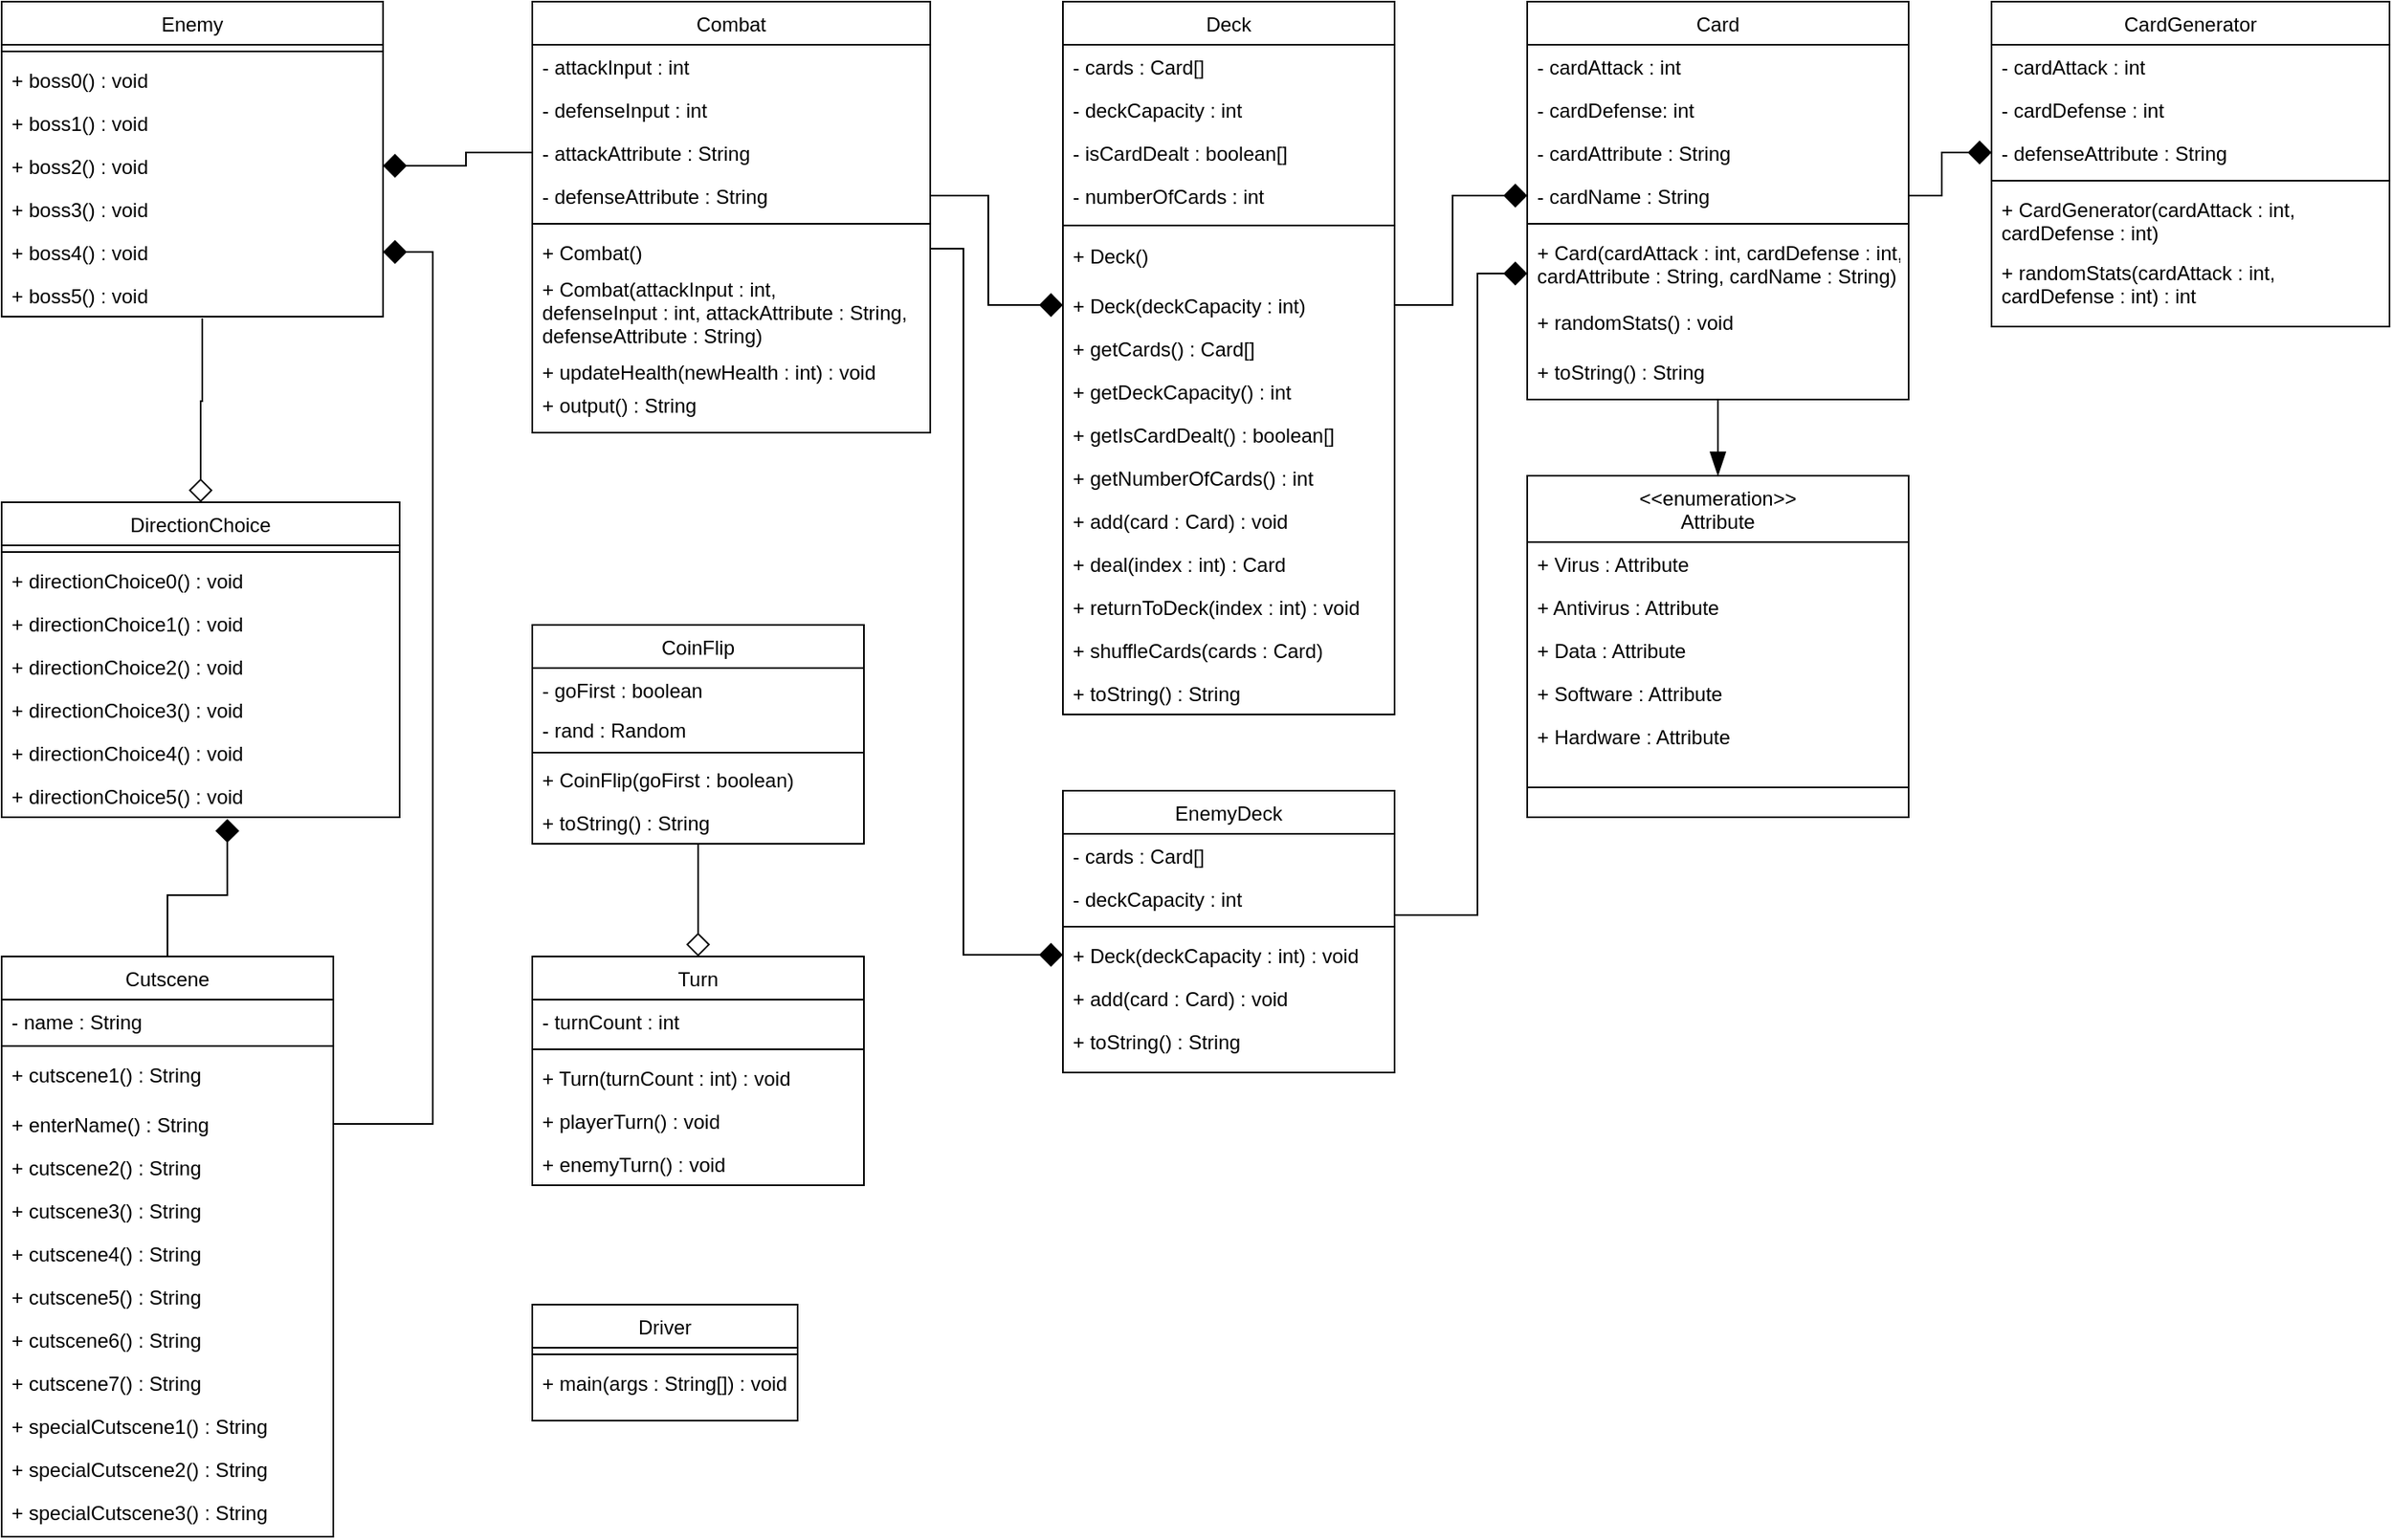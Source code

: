 <mxfile version="16.6.4" type="google"><diagram id="F8UJlXLFIwPKS6X7-KHF" name="Page-1"><mxGraphModel dx="1662" dy="800" grid="1" gridSize="10" guides="1" tooltips="1" connect="1" arrows="1" fold="1" page="1" pageScale="1" pageWidth="850" pageHeight="1100" math="0" shadow="0"><root><mxCell id="0"/><mxCell id="1" parent="0"/><mxCell id="7WIWiTCxfRgNi-F1EiHP-1" value="Driver" style="swimlane;fontStyle=0;align=center;verticalAlign=top;childLayout=stackLayout;horizontal=1;startSize=26;horizontalStack=0;resizeParent=1;resizeLast=0;collapsible=1;marginBottom=0;rounded=0;shadow=0;strokeWidth=1;" parent="1" vertex="1"><mxGeometry x="380" y="830" width="160" height="70" as="geometry"><mxRectangle x="230" y="140" width="160" height="26" as="alternateBounds"/></mxGeometry></mxCell><mxCell id="7WIWiTCxfRgNi-F1EiHP-2" value="" style="line;html=1;strokeWidth=1;align=left;verticalAlign=middle;spacingTop=-1;spacingLeft=3;spacingRight=3;rotatable=0;labelPosition=right;points=[];portConstraint=eastwest;" parent="7WIWiTCxfRgNi-F1EiHP-1" vertex="1"><mxGeometry y="26" width="160" height="8" as="geometry"/></mxCell><mxCell id="7WIWiTCxfRgNi-F1EiHP-3" value="+ main(args : String[]) : void" style="text;align=left;verticalAlign=top;spacingLeft=4;spacingRight=4;overflow=hidden;rotatable=0;points=[[0,0.5],[1,0.5]];portConstraint=eastwest;" parent="7WIWiTCxfRgNi-F1EiHP-1" vertex="1"><mxGeometry y="34" width="160" height="26" as="geometry"/></mxCell><mxCell id="7WIWiTCxfRgNi-F1EiHP-4" value="Card" style="swimlane;fontStyle=0;align=center;verticalAlign=top;childLayout=stackLayout;horizontal=1;startSize=26;horizontalStack=0;resizeParent=1;resizeLast=0;collapsible=1;marginBottom=0;rounded=0;shadow=0;strokeWidth=1;" parent="1" vertex="1"><mxGeometry x="980" y="44" width="230" height="240" as="geometry"><mxRectangle x="130" y="380" width="160" height="26" as="alternateBounds"/></mxGeometry></mxCell><mxCell id="7WIWiTCxfRgNi-F1EiHP-5" value="- cardAttack : int" style="text;align=left;verticalAlign=top;spacingLeft=4;spacingRight=4;overflow=hidden;rotatable=0;points=[[0,0.5],[1,0.5]];portConstraint=eastwest;" parent="7WIWiTCxfRgNi-F1EiHP-4" vertex="1"><mxGeometry y="26" width="230" height="26" as="geometry"/></mxCell><mxCell id="7WIWiTCxfRgNi-F1EiHP-6" value="- cardDefense: int" style="text;align=left;verticalAlign=top;spacingLeft=4;spacingRight=4;overflow=hidden;rotatable=0;points=[[0,0.5],[1,0.5]];portConstraint=eastwest;" parent="7WIWiTCxfRgNi-F1EiHP-4" vertex="1"><mxGeometry y="52" width="230" height="26" as="geometry"/></mxCell><mxCell id="7WIWiTCxfRgNi-F1EiHP-7" value="- cardAttribute : String" style="text;align=left;verticalAlign=top;spacingLeft=4;spacingRight=4;overflow=hidden;rotatable=0;points=[[0,0.5],[1,0.5]];portConstraint=eastwest;rounded=0;shadow=0;html=0;" parent="7WIWiTCxfRgNi-F1EiHP-4" vertex="1"><mxGeometry y="78" width="230" height="26" as="geometry"/></mxCell><mxCell id="7WIWiTCxfRgNi-F1EiHP-8" value="- cardName : String" style="text;align=left;verticalAlign=top;spacingLeft=4;spacingRight=4;overflow=hidden;rotatable=0;points=[[0,0.5],[1,0.5]];portConstraint=eastwest;rounded=0;shadow=0;html=0;" parent="7WIWiTCxfRgNi-F1EiHP-4" vertex="1"><mxGeometry y="104" width="230" height="26" as="geometry"/></mxCell><mxCell id="7WIWiTCxfRgNi-F1EiHP-9" value="" style="line;html=1;strokeWidth=1;align=left;verticalAlign=middle;spacingTop=-1;spacingLeft=3;spacingRight=3;rotatable=0;labelPosition=right;points=[];portConstraint=eastwest;" parent="7WIWiTCxfRgNi-F1EiHP-4" vertex="1"><mxGeometry y="130" width="230" height="8" as="geometry"/></mxCell><mxCell id="7WIWiTCxfRgNi-F1EiHP-11" value="+ Card(cardAttack : int, cardDefense : int, &#10;cardAttribute : String, cardName : String)" style="text;align=left;verticalAlign=top;spacingLeft=4;spacingRight=4;overflow=hidden;rotatable=0;points=[[0,0.5],[1,0.5]];portConstraint=eastwest;" parent="7WIWiTCxfRgNi-F1EiHP-4" vertex="1"><mxGeometry y="138" width="230" height="42" as="geometry"/></mxCell><mxCell id="qcRU8lXFKqPk9nXtEOuF-16" value="+ randomStats() : void" style="text;align=left;verticalAlign=top;spacingLeft=4;spacingRight=4;overflow=hidden;rotatable=0;points=[[0,0.5],[1,0.5]];portConstraint=eastwest;" vertex="1" parent="7WIWiTCxfRgNi-F1EiHP-4"><mxGeometry y="180" width="230" height="30" as="geometry"/></mxCell><mxCell id="qcRU8lXFKqPk9nXtEOuF-17" value="+ toString() : String" style="text;align=left;verticalAlign=top;spacingLeft=4;spacingRight=4;overflow=hidden;rotatable=0;points=[[0,0.5],[1,0.5]];portConstraint=eastwest;" vertex="1" parent="7WIWiTCxfRgNi-F1EiHP-4"><mxGeometry y="210" width="230" height="30" as="geometry"/></mxCell><mxCell id="7WIWiTCxfRgNi-F1EiHP-12" style="edgeStyle=orthogonalEdgeStyle;rounded=0;orthogonalLoop=1;jettySize=auto;html=1;exitX=0.5;exitY=0;exitDx=0;exitDy=0;startArrow=blockThin;startFill=1;endArrow=none;endFill=0;startSize=12;endSize=12;strokeWidth=1;" parent="1" source="7WIWiTCxfRgNi-F1EiHP-13" target="7WIWiTCxfRgNi-F1EiHP-4" edge="1"><mxGeometry relative="1" as="geometry"/></mxCell><mxCell id="7WIWiTCxfRgNi-F1EiHP-13" value="&lt;&lt;enumeration&gt;&gt;&#10;Attribute" style="swimlane;fontStyle=0;align=center;verticalAlign=top;childLayout=stackLayout;horizontal=1;startSize=40;horizontalStack=0;resizeParent=1;resizeLast=0;collapsible=1;marginBottom=0;rounded=0;shadow=0;strokeWidth=1;" parent="1" vertex="1"><mxGeometry x="980" y="330" width="230" height="206" as="geometry"><mxRectangle x="550" y="140" width="160" height="26" as="alternateBounds"/></mxGeometry></mxCell><mxCell id="7WIWiTCxfRgNi-F1EiHP-14" value="+ Virus : Attribute" style="text;align=left;verticalAlign=top;spacingLeft=4;spacingRight=4;overflow=hidden;rotatable=0;points=[[0,0.5],[1,0.5]];portConstraint=eastwest;" parent="7WIWiTCxfRgNi-F1EiHP-13" vertex="1"><mxGeometry y="40" width="230" height="26" as="geometry"/></mxCell><mxCell id="7WIWiTCxfRgNi-F1EiHP-15" value="+ Antivirus : Attribute" style="text;align=left;verticalAlign=top;spacingLeft=4;spacingRight=4;overflow=hidden;rotatable=0;points=[[0,0.5],[1,0.5]];portConstraint=eastwest;" parent="7WIWiTCxfRgNi-F1EiHP-13" vertex="1"><mxGeometry y="66" width="230" height="26" as="geometry"/></mxCell><mxCell id="7WIWiTCxfRgNi-F1EiHP-16" value="+ Data : Attribute" style="text;align=left;verticalAlign=top;spacingLeft=4;spacingRight=4;overflow=hidden;rotatable=0;points=[[0,0.5],[1,0.5]];portConstraint=eastwest;" parent="7WIWiTCxfRgNi-F1EiHP-13" vertex="1"><mxGeometry y="92" width="230" height="26" as="geometry"/></mxCell><mxCell id="7WIWiTCxfRgNi-F1EiHP-17" value="+ Software : Attribute" style="text;align=left;verticalAlign=top;spacingLeft=4;spacingRight=4;overflow=hidden;rotatable=0;points=[[0,0.5],[1,0.5]];portConstraint=eastwest;" parent="7WIWiTCxfRgNi-F1EiHP-13" vertex="1"><mxGeometry y="118" width="230" height="26" as="geometry"/></mxCell><mxCell id="7WIWiTCxfRgNi-F1EiHP-18" value="+ Hardware : Attribute" style="text;align=left;verticalAlign=top;spacingLeft=4;spacingRight=4;overflow=hidden;rotatable=0;points=[[0,0.5],[1,0.5]];portConstraint=eastwest;" parent="7WIWiTCxfRgNi-F1EiHP-13" vertex="1"><mxGeometry y="144" width="230" height="26" as="geometry"/></mxCell><mxCell id="7WIWiTCxfRgNi-F1EiHP-19" value="" style="line;html=1;strokeWidth=1;align=left;verticalAlign=middle;spacingTop=-1;spacingLeft=3;spacingRight=3;rotatable=0;labelPosition=right;points=[];portConstraint=eastwest;" parent="7WIWiTCxfRgNi-F1EiHP-13" vertex="1"><mxGeometry y="170" width="230" height="36" as="geometry"/></mxCell><mxCell id="7WIWiTCxfRgNi-F1EiHP-20" value="Deck" style="swimlane;fontStyle=0;align=center;verticalAlign=top;childLayout=stackLayout;horizontal=1;startSize=26;horizontalStack=0;resizeParent=1;resizeLast=0;collapsible=1;marginBottom=0;rounded=0;shadow=0;strokeWidth=1;" parent="1" vertex="1"><mxGeometry x="700" y="44" width="200" height="430" as="geometry"><mxRectangle x="130" y="380" width="160" height="26" as="alternateBounds"/></mxGeometry></mxCell><mxCell id="7WIWiTCxfRgNi-F1EiHP-21" value="- cards : Card[]" style="text;align=left;verticalAlign=top;spacingLeft=4;spacingRight=4;overflow=hidden;rotatable=0;points=[[0,0.5],[1,0.5]];portConstraint=eastwest;" parent="7WIWiTCxfRgNi-F1EiHP-20" vertex="1"><mxGeometry y="26" width="200" height="26" as="geometry"/></mxCell><mxCell id="7WIWiTCxfRgNi-F1EiHP-22" value="- deckCapacity : int" style="text;align=left;verticalAlign=top;spacingLeft=4;spacingRight=4;overflow=hidden;rotatable=0;points=[[0,0.5],[1,0.5]];portConstraint=eastwest;" parent="7WIWiTCxfRgNi-F1EiHP-20" vertex="1"><mxGeometry y="52" width="200" height="26" as="geometry"/></mxCell><mxCell id="7WIWiTCxfRgNi-F1EiHP-23" value="- isCardDealt : boolean[]" style="text;align=left;verticalAlign=top;spacingLeft=4;spacingRight=4;overflow=hidden;rotatable=0;points=[[0,0.5],[1,0.5]];portConstraint=eastwest;rounded=0;shadow=0;html=0;" parent="7WIWiTCxfRgNi-F1EiHP-20" vertex="1"><mxGeometry y="78" width="200" height="26" as="geometry"/></mxCell><mxCell id="qcRU8lXFKqPk9nXtEOuF-8" value="- numberOfCards : int" style="text;align=left;verticalAlign=top;spacingLeft=4;spacingRight=4;overflow=hidden;rotatable=0;points=[[0,0.5],[1,0.5]];portConstraint=eastwest;rounded=0;shadow=0;html=0;" vertex="1" parent="7WIWiTCxfRgNi-F1EiHP-20"><mxGeometry y="104" width="200" height="26" as="geometry"/></mxCell><mxCell id="7WIWiTCxfRgNi-F1EiHP-24" value="" style="line;html=1;strokeWidth=1;align=left;verticalAlign=middle;spacingTop=-1;spacingLeft=3;spacingRight=3;rotatable=0;labelPosition=right;points=[];portConstraint=eastwest;" parent="7WIWiTCxfRgNi-F1EiHP-20" vertex="1"><mxGeometry y="130" width="200" height="10" as="geometry"/></mxCell><mxCell id="7WIWiTCxfRgNi-F1EiHP-25" value="+ Deck()" style="text;align=left;verticalAlign=top;spacingLeft=4;spacingRight=4;overflow=hidden;rotatable=0;points=[[0,0.5],[1,0.5]];portConstraint=eastwest;fontStyle=0" parent="7WIWiTCxfRgNi-F1EiHP-20" vertex="1"><mxGeometry y="140" width="200" height="30" as="geometry"/></mxCell><mxCell id="7WIWiTCxfRgNi-F1EiHP-26" value="+ Deck(deckCapacity : int)" style="text;align=left;verticalAlign=top;spacingLeft=4;spacingRight=4;overflow=hidden;rotatable=0;points=[[0,0.5],[1,0.5]];portConstraint=eastwest;fontStyle=0" parent="7WIWiTCxfRgNi-F1EiHP-20" vertex="1"><mxGeometry y="170" width="200" height="26" as="geometry"/></mxCell><mxCell id="7WIWiTCxfRgNi-F1EiHP-27" value="+ getCards() : Card[]" style="text;align=left;verticalAlign=top;spacingLeft=4;spacingRight=4;overflow=hidden;rotatable=0;points=[[0,0.5],[1,0.5]];portConstraint=eastwest;fontStyle=0" parent="7WIWiTCxfRgNi-F1EiHP-20" vertex="1"><mxGeometry y="196" width="200" height="26" as="geometry"/></mxCell><mxCell id="7WIWiTCxfRgNi-F1EiHP-28" value="+ getDeckCapacity() : int" style="text;align=left;verticalAlign=top;spacingLeft=4;spacingRight=4;overflow=hidden;rotatable=0;points=[[0,0.5],[1,0.5]];portConstraint=eastwest;fontStyle=0" parent="7WIWiTCxfRgNi-F1EiHP-20" vertex="1"><mxGeometry y="222" width="200" height="26" as="geometry"/></mxCell><mxCell id="7WIWiTCxfRgNi-F1EiHP-29" value="+ getIsCardDealt() : boolean[]" style="text;align=left;verticalAlign=top;spacingLeft=4;spacingRight=4;overflow=hidden;rotatable=0;points=[[0,0.5],[1,0.5]];portConstraint=eastwest;fontStyle=0" parent="7WIWiTCxfRgNi-F1EiHP-20" vertex="1"><mxGeometry y="248" width="200" height="26" as="geometry"/></mxCell><mxCell id="7WIWiTCxfRgNi-F1EiHP-30" value="+ getNumberOfCards() : int" style="text;align=left;verticalAlign=top;spacingLeft=4;spacingRight=4;overflow=hidden;rotatable=0;points=[[0,0.5],[1,0.5]];portConstraint=eastwest;" parent="7WIWiTCxfRgNi-F1EiHP-20" vertex="1"><mxGeometry y="274" width="200" height="26" as="geometry"/></mxCell><mxCell id="qcRU8lXFKqPk9nXtEOuF-10" value="+ add(card : Card) : void" style="text;align=left;verticalAlign=top;spacingLeft=4;spacingRight=4;overflow=hidden;rotatable=0;points=[[0,0.5],[1,0.5]];portConstraint=eastwest;" vertex="1" parent="7WIWiTCxfRgNi-F1EiHP-20"><mxGeometry y="300" width="200" height="26" as="geometry"/></mxCell><mxCell id="qcRU8lXFKqPk9nXtEOuF-11" value="+ deal(index : int) : Card" style="text;align=left;verticalAlign=top;spacingLeft=4;spacingRight=4;overflow=hidden;rotatable=0;points=[[0,0.5],[1,0.5]];portConstraint=eastwest;" vertex="1" parent="7WIWiTCxfRgNi-F1EiHP-20"><mxGeometry y="326" width="200" height="26" as="geometry"/></mxCell><mxCell id="qcRU8lXFKqPk9nXtEOuF-12" value="+ returnToDeck(index : int) : void" style="text;align=left;verticalAlign=top;spacingLeft=4;spacingRight=4;overflow=hidden;rotatable=0;points=[[0,0.5],[1,0.5]];portConstraint=eastwest;" vertex="1" parent="7WIWiTCxfRgNi-F1EiHP-20"><mxGeometry y="352" width="200" height="26" as="geometry"/></mxCell><mxCell id="qcRU8lXFKqPk9nXtEOuF-13" value="+ shuffleCards(cards : Card)" style="text;align=left;verticalAlign=top;spacingLeft=4;spacingRight=4;overflow=hidden;rotatable=0;points=[[0,0.5],[1,0.5]];portConstraint=eastwest;" vertex="1" parent="7WIWiTCxfRgNi-F1EiHP-20"><mxGeometry y="378" width="200" height="26" as="geometry"/></mxCell><mxCell id="qcRU8lXFKqPk9nXtEOuF-14" value="+ toString() : String" style="text;align=left;verticalAlign=top;spacingLeft=4;spacingRight=4;overflow=hidden;rotatable=0;points=[[0,0.5],[1,0.5]];portConstraint=eastwest;" vertex="1" parent="7WIWiTCxfRgNi-F1EiHP-20"><mxGeometry y="404" width="200" height="26" as="geometry"/></mxCell><mxCell id="7WIWiTCxfRgNi-F1EiHP-31" value="Combat" style="swimlane;fontStyle=0;align=center;verticalAlign=top;childLayout=stackLayout;horizontal=1;startSize=26;horizontalStack=0;resizeParent=1;resizeLast=0;collapsible=1;marginBottom=0;rounded=0;shadow=0;strokeWidth=1;" parent="1" vertex="1"><mxGeometry x="380" y="44" width="240" height="260" as="geometry"><mxRectangle x="130" y="380" width="160" height="26" as="alternateBounds"/></mxGeometry></mxCell><mxCell id="7WIWiTCxfRgNi-F1EiHP-32" value="- attackInput : int" style="text;align=left;verticalAlign=top;spacingLeft=4;spacingRight=4;overflow=hidden;rotatable=0;points=[[0,0.5],[1,0.5]];portConstraint=eastwest;" parent="7WIWiTCxfRgNi-F1EiHP-31" vertex="1"><mxGeometry y="26" width="240" height="26" as="geometry"/></mxCell><mxCell id="7WIWiTCxfRgNi-F1EiHP-33" value="- defenseInput : int" style="text;align=left;verticalAlign=top;spacingLeft=4;spacingRight=4;overflow=hidden;rotatable=0;points=[[0,0.5],[1,0.5]];portConstraint=eastwest;" parent="7WIWiTCxfRgNi-F1EiHP-31" vertex="1"><mxGeometry y="52" width="240" height="26" as="geometry"/></mxCell><mxCell id="7WIWiTCxfRgNi-F1EiHP-34" value="- attackAttribute : String" style="text;align=left;verticalAlign=top;spacingLeft=4;spacingRight=4;overflow=hidden;rotatable=0;points=[[0,0.5],[1,0.5]];portConstraint=eastwest;rounded=0;shadow=0;html=0;" parent="7WIWiTCxfRgNi-F1EiHP-31" vertex="1"><mxGeometry y="78" width="240" height="26" as="geometry"/></mxCell><mxCell id="7WIWiTCxfRgNi-F1EiHP-35" value="- defenseAttribute : String" style="text;align=left;verticalAlign=top;spacingLeft=4;spacingRight=4;overflow=hidden;rotatable=0;points=[[0,0.5],[1,0.5]];portConstraint=eastwest;rounded=0;shadow=0;html=0;" parent="7WIWiTCxfRgNi-F1EiHP-31" vertex="1"><mxGeometry y="104" width="240" height="26" as="geometry"/></mxCell><mxCell id="7WIWiTCxfRgNi-F1EiHP-36" value="" style="line;html=1;strokeWidth=1;align=left;verticalAlign=middle;spacingTop=-1;spacingLeft=3;spacingRight=3;rotatable=0;labelPosition=right;points=[];portConstraint=eastwest;" parent="7WIWiTCxfRgNi-F1EiHP-31" vertex="1"><mxGeometry y="130" width="240" height="8" as="geometry"/></mxCell><mxCell id="7WIWiTCxfRgNi-F1EiHP-37" value="+ Combat()" style="text;align=left;verticalAlign=top;spacingLeft=4;spacingRight=4;overflow=hidden;rotatable=0;points=[[0,0.5],[1,0.5]];portConstraint=eastwest;fontStyle=0" parent="7WIWiTCxfRgNi-F1EiHP-31" vertex="1"><mxGeometry y="138" width="240" height="22" as="geometry"/></mxCell><mxCell id="7WIWiTCxfRgNi-F1EiHP-39" value="+ Combat(attackInput : int,&#10;defenseInput : int, attackAttribute : String,&#10;defenseAttribute : String)" style="text;align=left;verticalAlign=top;spacingLeft=4;spacingRight=4;overflow=hidden;rotatable=0;points=[[0,0.5],[1,0.5]];portConstraint=eastwest;fontStyle=0" parent="7WIWiTCxfRgNi-F1EiHP-31" vertex="1"><mxGeometry y="160" width="240" height="50" as="geometry"/></mxCell><mxCell id="7WIWiTCxfRgNi-F1EiHP-38" value="+ updateHealth(newHealth : int) : void" style="text;align=left;verticalAlign=top;spacingLeft=4;spacingRight=4;overflow=hidden;rotatable=0;points=[[0,0.5],[1,0.5]];portConstraint=eastwest;fontStyle=0" parent="7WIWiTCxfRgNi-F1EiHP-31" vertex="1"><mxGeometry y="210" width="240" height="20" as="geometry"/></mxCell><mxCell id="qcRU8lXFKqPk9nXtEOuF-5" value="+ output() : String" style="text;align=left;verticalAlign=top;spacingLeft=4;spacingRight=4;overflow=hidden;rotatable=0;points=[[0,0.5],[1,0.5]];portConstraint=eastwest;fontStyle=0" vertex="1" parent="7WIWiTCxfRgNi-F1EiHP-31"><mxGeometry y="230" width="240" height="20" as="geometry"/></mxCell><mxCell id="7WIWiTCxfRgNi-F1EiHP-40" value="EnemyDeck" style="swimlane;fontStyle=0;align=center;verticalAlign=top;childLayout=stackLayout;horizontal=1;startSize=26;horizontalStack=0;resizeParent=1;resizeLast=0;collapsible=1;marginBottom=0;rounded=0;shadow=0;strokeWidth=1;" parent="1" vertex="1"><mxGeometry x="700" y="520" width="200" height="170" as="geometry"><mxRectangle x="130" y="380" width="160" height="26" as="alternateBounds"/></mxGeometry></mxCell><mxCell id="7WIWiTCxfRgNi-F1EiHP-41" value="- cards : Card[]" style="text;align=left;verticalAlign=top;spacingLeft=4;spacingRight=4;overflow=hidden;rotatable=0;points=[[0,0.5],[1,0.5]];portConstraint=eastwest;" parent="7WIWiTCxfRgNi-F1EiHP-40" vertex="1"><mxGeometry y="26" width="200" height="26" as="geometry"/></mxCell><mxCell id="7WIWiTCxfRgNi-F1EiHP-42" value="- deckCapacity : int" style="text;align=left;verticalAlign=top;spacingLeft=4;spacingRight=4;overflow=hidden;rotatable=0;points=[[0,0.5],[1,0.5]];portConstraint=eastwest;" parent="7WIWiTCxfRgNi-F1EiHP-40" vertex="1"><mxGeometry y="52" width="200" height="26" as="geometry"/></mxCell><mxCell id="7WIWiTCxfRgNi-F1EiHP-43" value="" style="line;html=1;strokeWidth=1;align=left;verticalAlign=middle;spacingTop=-1;spacingLeft=3;spacingRight=3;rotatable=0;labelPosition=right;points=[];portConstraint=eastwest;" parent="7WIWiTCxfRgNi-F1EiHP-40" vertex="1"><mxGeometry y="78" width="200" height="8" as="geometry"/></mxCell><mxCell id="7WIWiTCxfRgNi-F1EiHP-44" value="+ Deck(deckCapacity : int) : void" style="text;align=left;verticalAlign=top;spacingLeft=4;spacingRight=4;overflow=hidden;rotatable=0;points=[[0,0.5],[1,0.5]];portConstraint=eastwest;fontStyle=0" parent="7WIWiTCxfRgNi-F1EiHP-40" vertex="1"><mxGeometry y="86" width="200" height="26" as="geometry"/></mxCell><mxCell id="7WIWiTCxfRgNi-F1EiHP-45" value="+ add(card : Card) : void" style="text;align=left;verticalAlign=top;spacingLeft=4;spacingRight=4;overflow=hidden;rotatable=0;points=[[0,0.5],[1,0.5]];portConstraint=eastwest;fontStyle=0" parent="7WIWiTCxfRgNi-F1EiHP-40" vertex="1"><mxGeometry y="112" width="200" height="26" as="geometry"/></mxCell><mxCell id="7WIWiTCxfRgNi-F1EiHP-46" value="+ toString() : String" style="text;align=left;verticalAlign=top;spacingLeft=4;spacingRight=4;overflow=hidden;rotatable=0;points=[[0,0.5],[1,0.5]];portConstraint=eastwest;" parent="7WIWiTCxfRgNi-F1EiHP-40" vertex="1"><mxGeometry y="138" width="200" height="26" as="geometry"/></mxCell><mxCell id="7WIWiTCxfRgNi-F1EiHP-47" style="edgeStyle=orthogonalEdgeStyle;rounded=0;orthogonalLoop=1;jettySize=auto;html=1;exitX=0.5;exitY=1;exitDx=0;exitDy=0;entryX=0.5;entryY=0;entryDx=0;entryDy=0;startArrow=none;startFill=0;endArrow=diamond;endFill=0;strokeWidth=1;endSize=12;" parent="1" source="7WIWiTCxfRgNi-F1EiHP-48" target="7WIWiTCxfRgNi-F1EiHP-62" edge="1"><mxGeometry relative="1" as="geometry"/></mxCell><mxCell id="7WIWiTCxfRgNi-F1EiHP-48" value="CoinFlip" style="swimlane;fontStyle=0;align=center;verticalAlign=top;childLayout=stackLayout;horizontal=1;startSize=26;horizontalStack=0;resizeParent=1;resizeLast=0;collapsible=1;marginBottom=0;rounded=0;shadow=0;strokeWidth=1;" parent="1" vertex="1"><mxGeometry x="380" y="420" width="200" height="132" as="geometry"><mxRectangle x="130" y="380" width="160" height="26" as="alternateBounds"/></mxGeometry></mxCell><mxCell id="7WIWiTCxfRgNi-F1EiHP-49" value="- goFirst : boolean" style="text;align=left;verticalAlign=top;spacingLeft=4;spacingRight=4;overflow=hidden;rotatable=0;points=[[0,0.5],[1,0.5]];portConstraint=eastwest;" parent="7WIWiTCxfRgNi-F1EiHP-48" vertex="1"><mxGeometry y="26" width="200" height="24" as="geometry"/></mxCell><mxCell id="qcRU8lXFKqPk9nXtEOuF-7" value="- rand : Random" style="text;align=left;verticalAlign=top;spacingLeft=4;spacingRight=4;overflow=hidden;rotatable=0;points=[[0,0.5],[1,0.5]];portConstraint=eastwest;" vertex="1" parent="7WIWiTCxfRgNi-F1EiHP-48"><mxGeometry y="50" width="200" height="24" as="geometry"/></mxCell><mxCell id="7WIWiTCxfRgNi-F1EiHP-50" value="" style="line;html=1;strokeWidth=1;align=left;verticalAlign=middle;spacingTop=-1;spacingLeft=3;spacingRight=3;rotatable=0;labelPosition=right;points=[];portConstraint=eastwest;" parent="7WIWiTCxfRgNi-F1EiHP-48" vertex="1"><mxGeometry y="74" width="200" height="6" as="geometry"/></mxCell><mxCell id="7WIWiTCxfRgNi-F1EiHP-51" value="+ CoinFlip(goFirst : boolean)" style="text;align=left;verticalAlign=top;spacingLeft=4;spacingRight=4;overflow=hidden;rotatable=0;points=[[0,0.5],[1,0.5]];portConstraint=eastwest;fontStyle=0" parent="7WIWiTCxfRgNi-F1EiHP-48" vertex="1"><mxGeometry y="80" width="200" height="26" as="geometry"/></mxCell><mxCell id="7WIWiTCxfRgNi-F1EiHP-52" value="+ toString() : String" style="text;align=left;verticalAlign=top;spacingLeft=4;spacingRight=4;overflow=hidden;rotatable=0;points=[[0,0.5],[1,0.5]];portConstraint=eastwest;" parent="7WIWiTCxfRgNi-F1EiHP-48" vertex="1"><mxGeometry y="106" width="200" height="26" as="geometry"/></mxCell><mxCell id="7WIWiTCxfRgNi-F1EiHP-53" value="CardGenerator" style="swimlane;fontStyle=0;align=center;verticalAlign=top;childLayout=stackLayout;horizontal=1;startSize=26;horizontalStack=0;resizeParent=1;resizeLast=0;collapsible=1;marginBottom=0;rounded=0;shadow=0;strokeWidth=1;" parent="1" vertex="1"><mxGeometry x="1260" y="44" width="240" height="196" as="geometry"><mxRectangle x="130" y="380" width="160" height="26" as="alternateBounds"/></mxGeometry></mxCell><mxCell id="7WIWiTCxfRgNi-F1EiHP-54" value="- cardAttack : int" style="text;align=left;verticalAlign=top;spacingLeft=4;spacingRight=4;overflow=hidden;rotatable=0;points=[[0,0.5],[1,0.5]];portConstraint=eastwest;" parent="7WIWiTCxfRgNi-F1EiHP-53" vertex="1"><mxGeometry y="26" width="240" height="26" as="geometry"/></mxCell><mxCell id="7WIWiTCxfRgNi-F1EiHP-55" value="- cardDefense : int" style="text;align=left;verticalAlign=top;spacingLeft=4;spacingRight=4;overflow=hidden;rotatable=0;points=[[0,0.5],[1,0.5]];portConstraint=eastwest;" parent="7WIWiTCxfRgNi-F1EiHP-53" vertex="1"><mxGeometry y="52" width="240" height="26" as="geometry"/></mxCell><mxCell id="7WIWiTCxfRgNi-F1EiHP-57" value="- defenseAttribute : String" style="text;align=left;verticalAlign=top;spacingLeft=4;spacingRight=4;overflow=hidden;rotatable=0;points=[[0,0.5],[1,0.5]];portConstraint=eastwest;rounded=0;shadow=0;html=0;" parent="7WIWiTCxfRgNi-F1EiHP-53" vertex="1"><mxGeometry y="78" width="240" height="26" as="geometry"/></mxCell><mxCell id="7WIWiTCxfRgNi-F1EiHP-58" value="" style="line;html=1;strokeWidth=1;align=left;verticalAlign=middle;spacingTop=-1;spacingLeft=3;spacingRight=3;rotatable=0;labelPosition=right;points=[];portConstraint=eastwest;" parent="7WIWiTCxfRgNi-F1EiHP-53" vertex="1"><mxGeometry y="104" width="240" height="8" as="geometry"/></mxCell><mxCell id="7WIWiTCxfRgNi-F1EiHP-59" value="+ CardGenerator(cardAttack : int, &#10;cardDefense : int)" style="text;align=left;verticalAlign=top;spacingLeft=4;spacingRight=4;overflow=hidden;rotatable=0;points=[[0,0.5],[1,0.5]];portConstraint=eastwest;fontStyle=0" parent="7WIWiTCxfRgNi-F1EiHP-53" vertex="1"><mxGeometry y="112" width="240" height="38" as="geometry"/></mxCell><mxCell id="7WIWiTCxfRgNi-F1EiHP-60" value="+ randomStats(cardAttack : int,&#10;cardDefense : int) : int" style="text;align=left;verticalAlign=top;spacingLeft=4;spacingRight=4;overflow=hidden;rotatable=0;points=[[0,0.5],[1,0.5]];portConstraint=eastwest;fontStyle=0" parent="7WIWiTCxfRgNi-F1EiHP-53" vertex="1"><mxGeometry y="150" width="240" height="30" as="geometry"/></mxCell><mxCell id="7WIWiTCxfRgNi-F1EiHP-62" value="Turn" style="swimlane;fontStyle=0;align=center;verticalAlign=top;childLayout=stackLayout;horizontal=1;startSize=26;horizontalStack=0;resizeParent=1;resizeLast=0;collapsible=1;marginBottom=0;rounded=0;shadow=0;strokeWidth=1;" parent="1" vertex="1"><mxGeometry x="380" y="620" width="200" height="138" as="geometry"><mxRectangle x="130" y="380" width="160" height="26" as="alternateBounds"/></mxGeometry></mxCell><mxCell id="7WIWiTCxfRgNi-F1EiHP-63" value="- turnCount : int" style="text;align=left;verticalAlign=top;spacingLeft=4;spacingRight=4;overflow=hidden;rotatable=0;points=[[0,0.5],[1,0.5]];portConstraint=eastwest;" parent="7WIWiTCxfRgNi-F1EiHP-62" vertex="1"><mxGeometry y="26" width="200" height="26" as="geometry"/></mxCell><mxCell id="7WIWiTCxfRgNi-F1EiHP-64" value="" style="line;html=1;strokeWidth=1;align=left;verticalAlign=middle;spacingTop=-1;spacingLeft=3;spacingRight=3;rotatable=0;labelPosition=right;points=[];portConstraint=eastwest;" parent="7WIWiTCxfRgNi-F1EiHP-62" vertex="1"><mxGeometry y="52" width="200" height="8" as="geometry"/></mxCell><mxCell id="7WIWiTCxfRgNi-F1EiHP-65" value="+ Turn(turnCount : int) : void" style="text;align=left;verticalAlign=top;spacingLeft=4;spacingRight=4;overflow=hidden;rotatable=0;points=[[0,0.5],[1,0.5]];portConstraint=eastwest;fontStyle=0" parent="7WIWiTCxfRgNi-F1EiHP-62" vertex="1"><mxGeometry y="60" width="200" height="26" as="geometry"/></mxCell><mxCell id="7WIWiTCxfRgNi-F1EiHP-66" value="+ playerTurn() : void" style="text;align=left;verticalAlign=top;spacingLeft=4;spacingRight=4;overflow=hidden;rotatable=0;points=[[0,0.5],[1,0.5]];portConstraint=eastwest;fontStyle=0" parent="7WIWiTCxfRgNi-F1EiHP-62" vertex="1"><mxGeometry y="86" width="200" height="26" as="geometry"/></mxCell><mxCell id="7WIWiTCxfRgNi-F1EiHP-67" value="+ enemyTurn() : void" style="text;align=left;verticalAlign=top;spacingLeft=4;spacingRight=4;overflow=hidden;rotatable=0;points=[[0,0.5],[1,0.5]];portConstraint=eastwest;" parent="7WIWiTCxfRgNi-F1EiHP-62" vertex="1"><mxGeometry y="112" width="200" height="26" as="geometry"/></mxCell><mxCell id="7WIWiTCxfRgNi-F1EiHP-68" style="edgeStyle=orthogonalEdgeStyle;rounded=0;orthogonalLoop=1;jettySize=auto;html=1;exitX=0;exitY=0.5;exitDx=0;exitDy=0;entryX=1;entryY=0.5;entryDx=0;entryDy=0;endArrow=none;endFill=0;strokeWidth=1;startArrow=diamond;startFill=1;endSize=6;startSize=12;" parent="1" source="7WIWiTCxfRgNi-F1EiHP-8" target="7WIWiTCxfRgNi-F1EiHP-26" edge="1"><mxGeometry relative="1" as="geometry"/></mxCell><mxCell id="7WIWiTCxfRgNi-F1EiHP-69" style="edgeStyle=orthogonalEdgeStyle;rounded=0;orthogonalLoop=1;jettySize=auto;html=1;exitX=1;exitY=0.5;exitDx=0;exitDy=0;entryX=0;entryY=0.5;entryDx=0;entryDy=0;startArrow=none;startFill=0;endArrow=diamond;endFill=1;strokeWidth=1;endSize=12;" parent="1" source="7WIWiTCxfRgNi-F1EiHP-42" edge="1"><mxGeometry relative="1" as="geometry"><mxPoint x="980" y="208" as="targetPoint"/><Array as="points"><mxPoint x="950" y="595"/><mxPoint x="950" y="208"/></Array></mxGeometry></mxCell><mxCell id="7WIWiTCxfRgNi-F1EiHP-70" style="edgeStyle=orthogonalEdgeStyle;rounded=0;orthogonalLoop=1;jettySize=auto;html=1;exitX=1;exitY=0.5;exitDx=0;exitDy=0;entryX=0;entryY=0.5;entryDx=0;entryDy=0;startArrow=none;startFill=0;endArrow=diamond;endFill=1;strokeWidth=1;endSize=12;" parent="1" source="7WIWiTCxfRgNi-F1EiHP-35" target="7WIWiTCxfRgNi-F1EiHP-26" edge="1"><mxGeometry relative="1" as="geometry"/></mxCell><mxCell id="7WIWiTCxfRgNi-F1EiHP-71" style="edgeStyle=orthogonalEdgeStyle;rounded=0;orthogonalLoop=1;jettySize=auto;html=1;exitX=1;exitY=0.5;exitDx=0;exitDy=0;entryX=0;entryY=0.5;entryDx=0;entryDy=0;startArrow=none;startFill=0;endArrow=diamond;endFill=1;strokeWidth=1;endSize=12;" parent="1" source="7WIWiTCxfRgNi-F1EiHP-37" target="7WIWiTCxfRgNi-F1EiHP-44" edge="1"><mxGeometry relative="1" as="geometry"><Array as="points"><mxPoint x="640" y="193"/><mxPoint x="640" y="619"/></Array></mxGeometry></mxCell><mxCell id="7WIWiTCxfRgNi-F1EiHP-72" style="edgeStyle=orthogonalEdgeStyle;rounded=0;orthogonalLoop=1;jettySize=auto;html=1;exitX=1;exitY=0.5;exitDx=0;exitDy=0;entryX=0;entryY=0.5;entryDx=0;entryDy=0;startArrow=none;startFill=0;endArrow=diamond;endFill=1;strokeWidth=1;endSize=12;" parent="1" source="7WIWiTCxfRgNi-F1EiHP-8" target="7WIWiTCxfRgNi-F1EiHP-57" edge="1"><mxGeometry relative="1" as="geometry"/></mxCell><mxCell id="qcRU8lXFKqPk9nXtEOuF-18" value="Enemy" style="swimlane;fontStyle=0;align=center;verticalAlign=top;childLayout=stackLayout;horizontal=1;startSize=26;horizontalStack=0;resizeParent=1;resizeLast=0;collapsible=1;marginBottom=0;rounded=0;shadow=0;strokeWidth=1;" vertex="1" parent="1"><mxGeometry x="60" y="44" width="230" height="190" as="geometry"><mxRectangle x="230" y="140" width="160" height="26" as="alternateBounds"/></mxGeometry></mxCell><mxCell id="qcRU8lXFKqPk9nXtEOuF-19" value="" style="line;html=1;strokeWidth=1;align=left;verticalAlign=middle;spacingTop=-1;spacingLeft=3;spacingRight=3;rotatable=0;labelPosition=right;points=[];portConstraint=eastwest;" vertex="1" parent="qcRU8lXFKqPk9nXtEOuF-18"><mxGeometry y="26" width="230" height="8" as="geometry"/></mxCell><mxCell id="qcRU8lXFKqPk9nXtEOuF-20" value="+ boss0() : void" style="text;align=left;verticalAlign=top;spacingLeft=4;spacingRight=4;overflow=hidden;rotatable=0;points=[[0,0.5],[1,0.5]];portConstraint=eastwest;" vertex="1" parent="qcRU8lXFKqPk9nXtEOuF-18"><mxGeometry y="34" width="230" height="26" as="geometry"/></mxCell><mxCell id="qcRU8lXFKqPk9nXtEOuF-21" value="+ boss1() : void" style="text;align=left;verticalAlign=top;spacingLeft=4;spacingRight=4;overflow=hidden;rotatable=0;points=[[0,0.5],[1,0.5]];portConstraint=eastwest;" vertex="1" parent="qcRU8lXFKqPk9nXtEOuF-18"><mxGeometry y="60" width="230" height="26" as="geometry"/></mxCell><mxCell id="qcRU8lXFKqPk9nXtEOuF-22" value="+ boss2() : void" style="text;align=left;verticalAlign=top;spacingLeft=4;spacingRight=4;overflow=hidden;rotatable=0;points=[[0,0.5],[1,0.5]];portConstraint=eastwest;" vertex="1" parent="qcRU8lXFKqPk9nXtEOuF-18"><mxGeometry y="86" width="230" height="26" as="geometry"/></mxCell><mxCell id="qcRU8lXFKqPk9nXtEOuF-23" value="+ boss3() : void" style="text;align=left;verticalAlign=top;spacingLeft=4;spacingRight=4;overflow=hidden;rotatable=0;points=[[0,0.5],[1,0.5]];portConstraint=eastwest;" vertex="1" parent="qcRU8lXFKqPk9nXtEOuF-18"><mxGeometry y="112" width="230" height="26" as="geometry"/></mxCell><mxCell id="qcRU8lXFKqPk9nXtEOuF-24" value="+ boss4() : void" style="text;align=left;verticalAlign=top;spacingLeft=4;spacingRight=4;overflow=hidden;rotatable=0;points=[[0,0.5],[1,0.5]];portConstraint=eastwest;" vertex="1" parent="qcRU8lXFKqPk9nXtEOuF-18"><mxGeometry y="138" width="230" height="26" as="geometry"/></mxCell><mxCell id="qcRU8lXFKqPk9nXtEOuF-25" value="+ boss5() : void" style="text;align=left;verticalAlign=top;spacingLeft=4;spacingRight=4;overflow=hidden;rotatable=0;points=[[0,0.5],[1,0.5]];portConstraint=eastwest;" vertex="1" parent="qcRU8lXFKqPk9nXtEOuF-18"><mxGeometry y="164" width="230" height="26" as="geometry"/></mxCell><mxCell id="qcRU8lXFKqPk9nXtEOuF-26" value="Cutscene" style="swimlane;fontStyle=0;align=center;verticalAlign=top;childLayout=stackLayout;horizontal=1;startSize=26;horizontalStack=0;resizeParent=1;resizeLast=0;collapsible=1;marginBottom=0;rounded=0;shadow=0;strokeWidth=1;" vertex="1" parent="1"><mxGeometry x="60" y="620" width="200" height="350" as="geometry"><mxRectangle x="130" y="380" width="160" height="26" as="alternateBounds"/></mxGeometry></mxCell><mxCell id="qcRU8lXFKqPk9nXtEOuF-27" value="- name : String" style="text;align=left;verticalAlign=top;spacingLeft=4;spacingRight=4;overflow=hidden;rotatable=0;points=[[0,0.5],[1,0.5]];portConstraint=eastwest;" vertex="1" parent="qcRU8lXFKqPk9nXtEOuF-26"><mxGeometry y="26" width="200" height="24" as="geometry"/></mxCell><mxCell id="qcRU8lXFKqPk9nXtEOuF-31" value="" style="line;html=1;strokeWidth=1;align=left;verticalAlign=middle;spacingTop=-1;spacingLeft=3;spacingRight=3;rotatable=0;labelPosition=right;points=[];portConstraint=eastwest;" vertex="1" parent="qcRU8lXFKqPk9nXtEOuF-26"><mxGeometry y="50" width="200" height="8" as="geometry"/></mxCell><mxCell id="qcRU8lXFKqPk9nXtEOuF-32" value="+ cutscene1() : String" style="text;align=left;verticalAlign=top;spacingLeft=4;spacingRight=4;overflow=hidden;rotatable=0;points=[[0,0.5],[1,0.5]];portConstraint=eastwest;fontStyle=0" vertex="1" parent="qcRU8lXFKqPk9nXtEOuF-26"><mxGeometry y="58" width="200" height="30" as="geometry"/></mxCell><mxCell id="qcRU8lXFKqPk9nXtEOuF-33" value="+ enterName() : String" style="text;align=left;verticalAlign=top;spacingLeft=4;spacingRight=4;overflow=hidden;rotatable=0;points=[[0,0.5],[1,0.5]];portConstraint=eastwest;fontStyle=0" vertex="1" parent="qcRU8lXFKqPk9nXtEOuF-26"><mxGeometry y="88" width="200" height="26" as="geometry"/></mxCell><mxCell id="qcRU8lXFKqPk9nXtEOuF-34" value="+ cutscene2() : String" style="text;align=left;verticalAlign=top;spacingLeft=4;spacingRight=4;overflow=hidden;rotatable=0;points=[[0,0.5],[1,0.5]];portConstraint=eastwest;fontStyle=0" vertex="1" parent="qcRU8lXFKqPk9nXtEOuF-26"><mxGeometry y="114" width="200" height="26" as="geometry"/></mxCell><mxCell id="qcRU8lXFKqPk9nXtEOuF-35" value="+ cutscene3() : String" style="text;align=left;verticalAlign=top;spacingLeft=4;spacingRight=4;overflow=hidden;rotatable=0;points=[[0,0.5],[1,0.5]];portConstraint=eastwest;fontStyle=0" vertex="1" parent="qcRU8lXFKqPk9nXtEOuF-26"><mxGeometry y="140" width="200" height="26" as="geometry"/></mxCell><mxCell id="qcRU8lXFKqPk9nXtEOuF-36" value="+ cutscene4() : String" style="text;align=left;verticalAlign=top;spacingLeft=4;spacingRight=4;overflow=hidden;rotatable=0;points=[[0,0.5],[1,0.5]];portConstraint=eastwest;fontStyle=0" vertex="1" parent="qcRU8lXFKqPk9nXtEOuF-26"><mxGeometry y="166" width="200" height="26" as="geometry"/></mxCell><mxCell id="qcRU8lXFKqPk9nXtEOuF-37" value="+ cutscene5() : String" style="text;align=left;verticalAlign=top;spacingLeft=4;spacingRight=4;overflow=hidden;rotatable=0;points=[[0,0.5],[1,0.5]];portConstraint=eastwest;" vertex="1" parent="qcRU8lXFKqPk9nXtEOuF-26"><mxGeometry y="192" width="200" height="26" as="geometry"/></mxCell><mxCell id="qcRU8lXFKqPk9nXtEOuF-38" value="+ cutscene6() : String" style="text;align=left;verticalAlign=top;spacingLeft=4;spacingRight=4;overflow=hidden;rotatable=0;points=[[0,0.5],[1,0.5]];portConstraint=eastwest;" vertex="1" parent="qcRU8lXFKqPk9nXtEOuF-26"><mxGeometry y="218" width="200" height="26" as="geometry"/></mxCell><mxCell id="qcRU8lXFKqPk9nXtEOuF-39" value="+ cutscene7() : String" style="text;align=left;verticalAlign=top;spacingLeft=4;spacingRight=4;overflow=hidden;rotatable=0;points=[[0,0.5],[1,0.5]];portConstraint=eastwest;" vertex="1" parent="qcRU8lXFKqPk9nXtEOuF-26"><mxGeometry y="244" width="200" height="26" as="geometry"/></mxCell><mxCell id="qcRU8lXFKqPk9nXtEOuF-40" value="+ specialCutscene1() : String" style="text;align=left;verticalAlign=top;spacingLeft=4;spacingRight=4;overflow=hidden;rotatable=0;points=[[0,0.5],[1,0.5]];portConstraint=eastwest;" vertex="1" parent="qcRU8lXFKqPk9nXtEOuF-26"><mxGeometry y="270" width="200" height="26" as="geometry"/></mxCell><mxCell id="qcRU8lXFKqPk9nXtEOuF-41" value="+ specialCutscene2() : String" style="text;align=left;verticalAlign=top;spacingLeft=4;spacingRight=4;overflow=hidden;rotatable=0;points=[[0,0.5],[1,0.5]];portConstraint=eastwest;" vertex="1" parent="qcRU8lXFKqPk9nXtEOuF-26"><mxGeometry y="296" width="200" height="26" as="geometry"/></mxCell><mxCell id="qcRU8lXFKqPk9nXtEOuF-42" value="+ specialCutscene3() : String" style="text;align=left;verticalAlign=top;spacingLeft=4;spacingRight=4;overflow=hidden;rotatable=0;points=[[0,0.5],[1,0.5]];portConstraint=eastwest;" vertex="1" parent="qcRU8lXFKqPk9nXtEOuF-26"><mxGeometry y="322" width="200" height="26" as="geometry"/></mxCell><mxCell id="qcRU8lXFKqPk9nXtEOuF-43" value="DirectionChoice" style="swimlane;fontStyle=0;align=center;verticalAlign=top;childLayout=stackLayout;horizontal=1;startSize=26;horizontalStack=0;resizeParent=1;resizeLast=0;collapsible=1;marginBottom=0;rounded=0;shadow=0;strokeWidth=1;" vertex="1" parent="1"><mxGeometry x="60" y="346" width="240" height="190" as="geometry"><mxRectangle x="230" y="140" width="160" height="26" as="alternateBounds"/></mxGeometry></mxCell><mxCell id="qcRU8lXFKqPk9nXtEOuF-44" value="" style="line;html=1;strokeWidth=1;align=left;verticalAlign=middle;spacingTop=-1;spacingLeft=3;spacingRight=3;rotatable=0;labelPosition=right;points=[];portConstraint=eastwest;" vertex="1" parent="qcRU8lXFKqPk9nXtEOuF-43"><mxGeometry y="26" width="240" height="8" as="geometry"/></mxCell><mxCell id="qcRU8lXFKqPk9nXtEOuF-45" value="+ directionChoice0() : void" style="text;align=left;verticalAlign=top;spacingLeft=4;spacingRight=4;overflow=hidden;rotatable=0;points=[[0,0.5],[1,0.5]];portConstraint=eastwest;" vertex="1" parent="qcRU8lXFKqPk9nXtEOuF-43"><mxGeometry y="34" width="240" height="26" as="geometry"/></mxCell><mxCell id="qcRU8lXFKqPk9nXtEOuF-46" value="+ directionChoice1() : void" style="text;align=left;verticalAlign=top;spacingLeft=4;spacingRight=4;overflow=hidden;rotatable=0;points=[[0,0.5],[1,0.5]];portConstraint=eastwest;" vertex="1" parent="qcRU8lXFKqPk9nXtEOuF-43"><mxGeometry y="60" width="240" height="26" as="geometry"/></mxCell><mxCell id="qcRU8lXFKqPk9nXtEOuF-47" value="+ directionChoice2() : void" style="text;align=left;verticalAlign=top;spacingLeft=4;spacingRight=4;overflow=hidden;rotatable=0;points=[[0,0.5],[1,0.5]];portConstraint=eastwest;" vertex="1" parent="qcRU8lXFKqPk9nXtEOuF-43"><mxGeometry y="86" width="240" height="26" as="geometry"/></mxCell><mxCell id="qcRU8lXFKqPk9nXtEOuF-48" value="+ directionChoice3() : void" style="text;align=left;verticalAlign=top;spacingLeft=4;spacingRight=4;overflow=hidden;rotatable=0;points=[[0,0.5],[1,0.5]];portConstraint=eastwest;" vertex="1" parent="qcRU8lXFKqPk9nXtEOuF-43"><mxGeometry y="112" width="240" height="26" as="geometry"/></mxCell><mxCell id="qcRU8lXFKqPk9nXtEOuF-49" value="+ directionChoice4() : void" style="text;align=left;verticalAlign=top;spacingLeft=4;spacingRight=4;overflow=hidden;rotatable=0;points=[[0,0.5],[1,0.5]];portConstraint=eastwest;" vertex="1" parent="qcRU8lXFKqPk9nXtEOuF-43"><mxGeometry y="138" width="240" height="26" as="geometry"/></mxCell><mxCell id="qcRU8lXFKqPk9nXtEOuF-50" value="+ directionChoice5() : void" style="text;align=left;verticalAlign=top;spacingLeft=4;spacingRight=4;overflow=hidden;rotatable=0;points=[[0,0.5],[1,0.5]];portConstraint=eastwest;" vertex="1" parent="qcRU8lXFKqPk9nXtEOuF-43"><mxGeometry y="164" width="240" height="26" as="geometry"/></mxCell><mxCell id="qcRU8lXFKqPk9nXtEOuF-59" style="edgeStyle=orthogonalEdgeStyle;rounded=0;orthogonalLoop=1;jettySize=auto;html=1;startArrow=none;startFill=0;endArrow=diamond;endFill=1;strokeWidth=1;endSize=12;exitX=0;exitY=0.5;exitDx=0;exitDy=0;entryX=1;entryY=0.5;entryDx=0;entryDy=0;" edge="1" parent="1" source="7WIWiTCxfRgNi-F1EiHP-34" target="qcRU8lXFKqPk9nXtEOuF-22"><mxGeometry relative="1" as="geometry"><mxPoint x="300" y="170" as="sourcePoint"/><mxPoint x="320" y="250" as="targetPoint"/></mxGeometry></mxCell><mxCell id="qcRU8lXFKqPk9nXtEOuF-61" style="edgeStyle=orthogonalEdgeStyle;rounded=0;orthogonalLoop=1;jettySize=auto;html=1;startArrow=none;startFill=0;endArrow=diamond;endFill=0;strokeWidth=1;endSize=12;entryX=0.5;entryY=0;entryDx=0;entryDy=0;exitX=0.526;exitY=1.038;exitDx=0;exitDy=0;exitPerimeter=0;" edge="1" parent="1" source="qcRU8lXFKqPk9nXtEOuF-25" target="qcRU8lXFKqPk9nXtEOuF-43"><mxGeometry relative="1" as="geometry"><mxPoint x="175" y="310" as="sourcePoint"/><mxPoint x="170" y="380" as="targetPoint"/></mxGeometry></mxCell><mxCell id="qcRU8lXFKqPk9nXtEOuF-66" style="edgeStyle=orthogonalEdgeStyle;rounded=0;orthogonalLoop=1;jettySize=auto;html=1;startArrow=none;startFill=0;endArrow=diamond;endFill=1;strokeWidth=1;endSize=12;entryX=1;entryY=0.5;entryDx=0;entryDy=0;exitX=1;exitY=0.5;exitDx=0;exitDy=0;" edge="1" parent="1" source="qcRU8lXFKqPk9nXtEOuF-33" target="qcRU8lXFKqPk9nXtEOuF-24"><mxGeometry relative="1" as="geometry"><mxPoint x="340" y="440" as="sourcePoint"/><mxPoint x="310" y="284" as="targetPoint"/></mxGeometry></mxCell><mxCell id="qcRU8lXFKqPk9nXtEOuF-67" style="edgeStyle=orthogonalEdgeStyle;rounded=0;orthogonalLoop=1;jettySize=auto;html=1;startArrow=none;startFill=0;endArrow=diamond;endFill=1;strokeWidth=1;endSize=12;exitX=0.5;exitY=0;exitDx=0;exitDy=0;entryX=0.567;entryY=1.038;entryDx=0;entryDy=0;entryPerimeter=0;" edge="1" parent="1" source="qcRU8lXFKqPk9nXtEOuF-26" target="qcRU8lXFKqPk9nXtEOuF-50"><mxGeometry relative="1" as="geometry"><mxPoint x="275" y="602" as="sourcePoint"/><mxPoint x="150" y="570" as="targetPoint"/></mxGeometry></mxCell></root></mxGraphModel></diagram></mxfile>